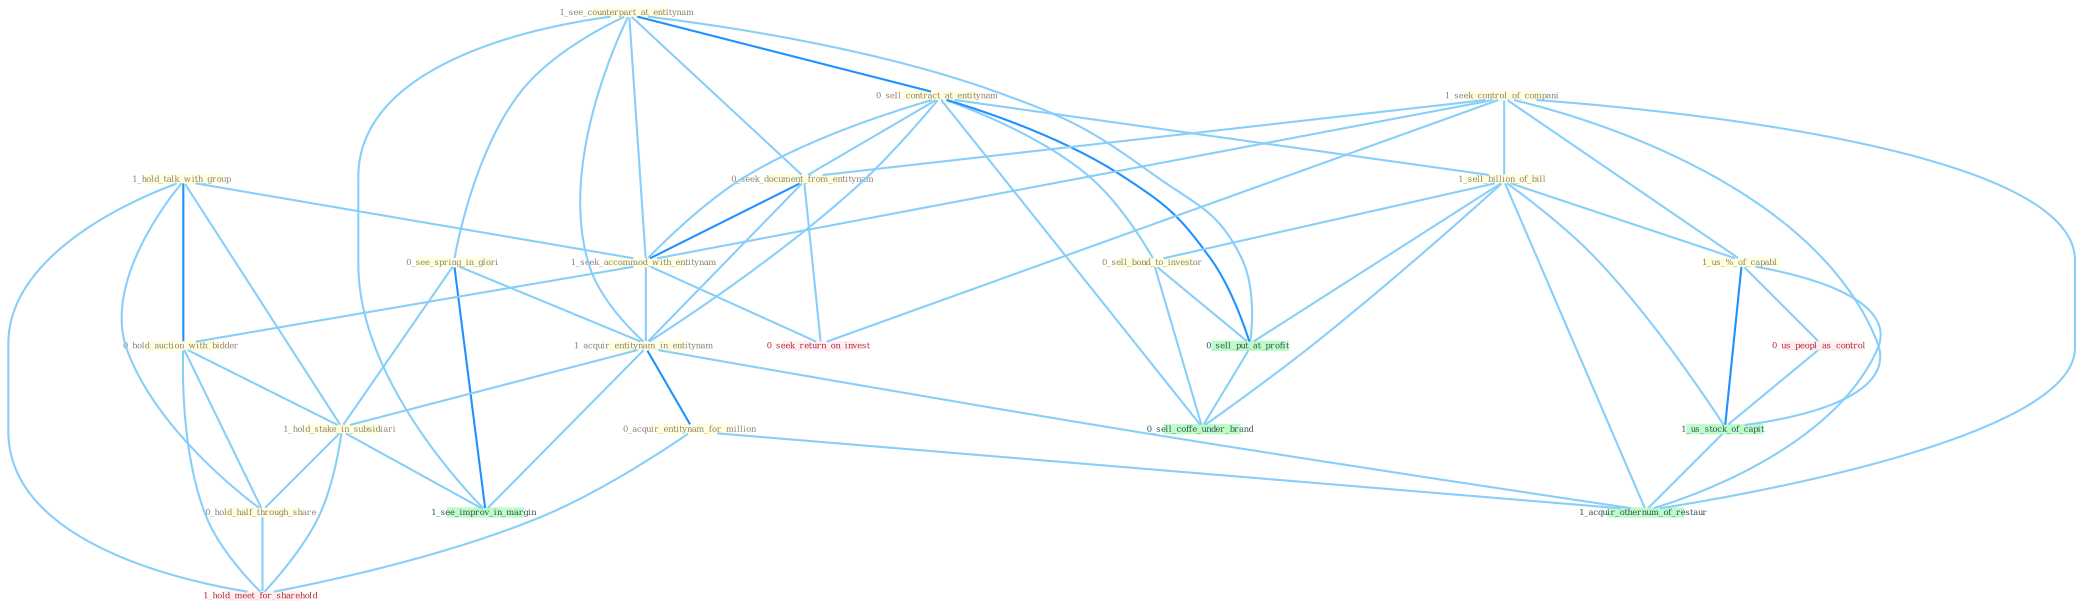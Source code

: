Graph G{ 
    node
    [shape=polygon,style=filled,width=.5,height=.06,color="#BDFCC9",fixedsize=true,fontsize=4,
    fontcolor="#2f4f4f"];
    {node
    [color="#ffffe0", fontcolor="#8b7d6b"] "1_see_counterpart_at_entitynam " "0_see_spring_in_glori " "0_sell_contract_at_entitynam " "1_hold_talk_with_group " "1_seek_control_of_compani " "0_seek_document_from_entitynam " "1_sell_billion_of_bill " "1_seek_accommod_with_entitynam " "1_acquir_entitynam_in_entitynam " "0_hold_auction_with_bidder " "0_sell_bond_to_investor " "1_us_%_of_capabl " "0_acquir_entitynam_for_million " "1_hold_stake_in_subsidiari " "0_hold_half_through_share "}
{node [color="#fff0f5", fontcolor="#b22222"] "0_us_peopl_as_control " "0_seek_return_on_invest " "1_hold_meet_for_sharehold "}
edge [color="#B0E2FF"];

	"1_see_counterpart_at_entitynam " -- "0_see_spring_in_glori " [w="1", color="#87cefa" ];
	"1_see_counterpart_at_entitynam " -- "0_sell_contract_at_entitynam " [w="2", color="#1e90ff" , len=0.8];
	"1_see_counterpart_at_entitynam " -- "0_seek_document_from_entitynam " [w="1", color="#87cefa" ];
	"1_see_counterpart_at_entitynam " -- "1_seek_accommod_with_entitynam " [w="1", color="#87cefa" ];
	"1_see_counterpart_at_entitynam " -- "1_acquir_entitynam_in_entitynam " [w="1", color="#87cefa" ];
	"1_see_counterpart_at_entitynam " -- "0_sell_put_at_profit " [w="1", color="#87cefa" ];
	"1_see_counterpart_at_entitynam " -- "1_see_improv_in_margin " [w="1", color="#87cefa" ];
	"0_see_spring_in_glori " -- "1_acquir_entitynam_in_entitynam " [w="1", color="#87cefa" ];
	"0_see_spring_in_glori " -- "1_hold_stake_in_subsidiari " [w="1", color="#87cefa" ];
	"0_see_spring_in_glori " -- "1_see_improv_in_margin " [w="2", color="#1e90ff" , len=0.8];
	"0_sell_contract_at_entitynam " -- "0_seek_document_from_entitynam " [w="1", color="#87cefa" ];
	"0_sell_contract_at_entitynam " -- "1_sell_billion_of_bill " [w="1", color="#87cefa" ];
	"0_sell_contract_at_entitynam " -- "1_seek_accommod_with_entitynam " [w="1", color="#87cefa" ];
	"0_sell_contract_at_entitynam " -- "1_acquir_entitynam_in_entitynam " [w="1", color="#87cefa" ];
	"0_sell_contract_at_entitynam " -- "0_sell_bond_to_investor " [w="1", color="#87cefa" ];
	"0_sell_contract_at_entitynam " -- "0_sell_put_at_profit " [w="2", color="#1e90ff" , len=0.8];
	"0_sell_contract_at_entitynam " -- "0_sell_coffe_under_brand " [w="1", color="#87cefa" ];
	"1_hold_talk_with_group " -- "1_seek_accommod_with_entitynam " [w="1", color="#87cefa" ];
	"1_hold_talk_with_group " -- "0_hold_auction_with_bidder " [w="2", color="#1e90ff" , len=0.8];
	"1_hold_talk_with_group " -- "1_hold_stake_in_subsidiari " [w="1", color="#87cefa" ];
	"1_hold_talk_with_group " -- "0_hold_half_through_share " [w="1", color="#87cefa" ];
	"1_hold_talk_with_group " -- "1_hold_meet_for_sharehold " [w="1", color="#87cefa" ];
	"1_seek_control_of_compani " -- "0_seek_document_from_entitynam " [w="1", color="#87cefa" ];
	"1_seek_control_of_compani " -- "1_sell_billion_of_bill " [w="1", color="#87cefa" ];
	"1_seek_control_of_compani " -- "1_seek_accommod_with_entitynam " [w="1", color="#87cefa" ];
	"1_seek_control_of_compani " -- "1_us_%_of_capabl " [w="1", color="#87cefa" ];
	"1_seek_control_of_compani " -- "0_seek_return_on_invest " [w="1", color="#87cefa" ];
	"1_seek_control_of_compani " -- "1_us_stock_of_capit " [w="1", color="#87cefa" ];
	"1_seek_control_of_compani " -- "1_acquir_othernum_of_restaur " [w="1", color="#87cefa" ];
	"0_seek_document_from_entitynam " -- "1_seek_accommod_with_entitynam " [w="2", color="#1e90ff" , len=0.8];
	"0_seek_document_from_entitynam " -- "1_acquir_entitynam_in_entitynam " [w="1", color="#87cefa" ];
	"0_seek_document_from_entitynam " -- "0_seek_return_on_invest " [w="1", color="#87cefa" ];
	"1_sell_billion_of_bill " -- "0_sell_bond_to_investor " [w="1", color="#87cefa" ];
	"1_sell_billion_of_bill " -- "1_us_%_of_capabl " [w="1", color="#87cefa" ];
	"1_sell_billion_of_bill " -- "0_sell_put_at_profit " [w="1", color="#87cefa" ];
	"1_sell_billion_of_bill " -- "1_us_stock_of_capit " [w="1", color="#87cefa" ];
	"1_sell_billion_of_bill " -- "0_sell_coffe_under_brand " [w="1", color="#87cefa" ];
	"1_sell_billion_of_bill " -- "1_acquir_othernum_of_restaur " [w="1", color="#87cefa" ];
	"1_seek_accommod_with_entitynam " -- "1_acquir_entitynam_in_entitynam " [w="1", color="#87cefa" ];
	"1_seek_accommod_with_entitynam " -- "0_hold_auction_with_bidder " [w="1", color="#87cefa" ];
	"1_seek_accommod_with_entitynam " -- "0_seek_return_on_invest " [w="1", color="#87cefa" ];
	"1_acquir_entitynam_in_entitynam " -- "0_acquir_entitynam_for_million " [w="2", color="#1e90ff" , len=0.8];
	"1_acquir_entitynam_in_entitynam " -- "1_hold_stake_in_subsidiari " [w="1", color="#87cefa" ];
	"1_acquir_entitynam_in_entitynam " -- "1_see_improv_in_margin " [w="1", color="#87cefa" ];
	"1_acquir_entitynam_in_entitynam " -- "1_acquir_othernum_of_restaur " [w="1", color="#87cefa" ];
	"0_hold_auction_with_bidder " -- "1_hold_stake_in_subsidiari " [w="1", color="#87cefa" ];
	"0_hold_auction_with_bidder " -- "0_hold_half_through_share " [w="1", color="#87cefa" ];
	"0_hold_auction_with_bidder " -- "1_hold_meet_for_sharehold " [w="1", color="#87cefa" ];
	"0_sell_bond_to_investor " -- "0_sell_put_at_profit " [w="1", color="#87cefa" ];
	"0_sell_bond_to_investor " -- "0_sell_coffe_under_brand " [w="1", color="#87cefa" ];
	"1_us_%_of_capabl " -- "0_us_peopl_as_control " [w="1", color="#87cefa" ];
	"1_us_%_of_capabl " -- "1_us_stock_of_capit " [w="2", color="#1e90ff" , len=0.8];
	"1_us_%_of_capabl " -- "1_acquir_othernum_of_restaur " [w="1", color="#87cefa" ];
	"0_acquir_entitynam_for_million " -- "1_hold_meet_for_sharehold " [w="1", color="#87cefa" ];
	"0_acquir_entitynam_for_million " -- "1_acquir_othernum_of_restaur " [w="1", color="#87cefa" ];
	"1_hold_stake_in_subsidiari " -- "0_hold_half_through_share " [w="1", color="#87cefa" ];
	"1_hold_stake_in_subsidiari " -- "1_see_improv_in_margin " [w="1", color="#87cefa" ];
	"1_hold_stake_in_subsidiari " -- "1_hold_meet_for_sharehold " [w="1", color="#87cefa" ];
	"0_hold_half_through_share " -- "1_hold_meet_for_sharehold " [w="1", color="#87cefa" ];
	"0_us_peopl_as_control " -- "1_us_stock_of_capit " [w="1", color="#87cefa" ];
	"0_sell_put_at_profit " -- "0_sell_coffe_under_brand " [w="1", color="#87cefa" ];
	"1_us_stock_of_capit " -- "1_acquir_othernum_of_restaur " [w="1", color="#87cefa" ];
}